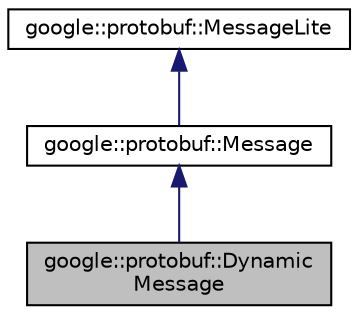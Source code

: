 digraph "google::protobuf::DynamicMessage"
{
 // LATEX_PDF_SIZE
  edge [fontname="Helvetica",fontsize="10",labelfontname="Helvetica",labelfontsize="10"];
  node [fontname="Helvetica",fontsize="10",shape=record];
  Node1 [label="google::protobuf::Dynamic\lMessage",height=0.2,width=0.4,color="black", fillcolor="grey75", style="filled", fontcolor="black",tooltip=" "];
  Node2 -> Node1 [dir="back",color="midnightblue",fontsize="10",style="solid",fontname="Helvetica"];
  Node2 [label="google::protobuf::Message",height=0.2,width=0.4,color="black", fillcolor="white", style="filled",URL="$classgoogle_1_1protobuf_1_1Message.html",tooltip=" "];
  Node3 -> Node2 [dir="back",color="midnightblue",fontsize="10",style="solid",fontname="Helvetica"];
  Node3 [label="google::protobuf::MessageLite",height=0.2,width=0.4,color="black", fillcolor="white", style="filled",URL="$classgoogle_1_1protobuf_1_1MessageLite.html",tooltip=" "];
}

